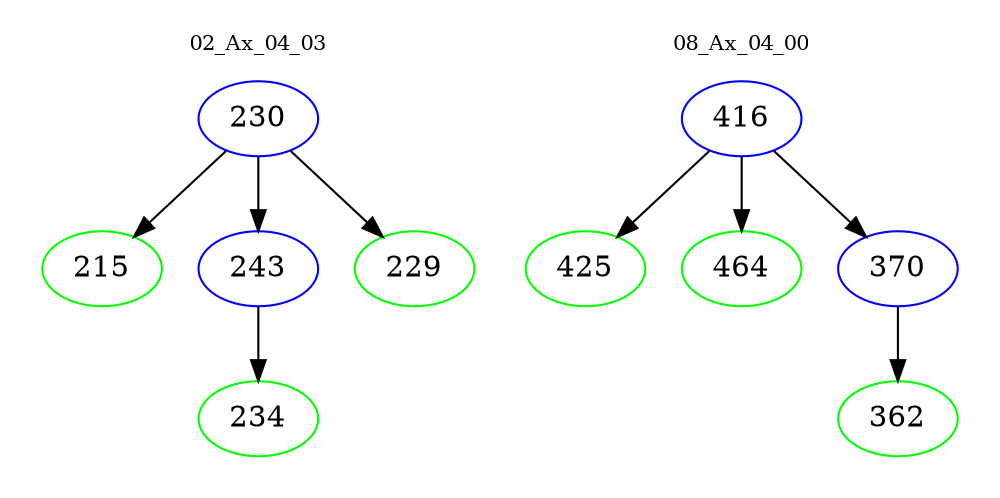 digraph{
subgraph cluster_0 {
color = white
label = "02_Ax_04_03";
fontsize=10;
T0_230 [label="230", color="blue"]
T0_230 -> T0_215 [color="black"]
T0_215 [label="215", color="green"]
T0_230 -> T0_243 [color="black"]
T0_243 [label="243", color="blue"]
T0_243 -> T0_234 [color="black"]
T0_234 [label="234", color="green"]
T0_230 -> T0_229 [color="black"]
T0_229 [label="229", color="green"]
}
subgraph cluster_1 {
color = white
label = "08_Ax_04_00";
fontsize=10;
T1_416 [label="416", color="blue"]
T1_416 -> T1_425 [color="black"]
T1_425 [label="425", color="green"]
T1_416 -> T1_464 [color="black"]
T1_464 [label="464", color="green"]
T1_416 -> T1_370 [color="black"]
T1_370 [label="370", color="blue"]
T1_370 -> T1_362 [color="black"]
T1_362 [label="362", color="green"]
}
}
